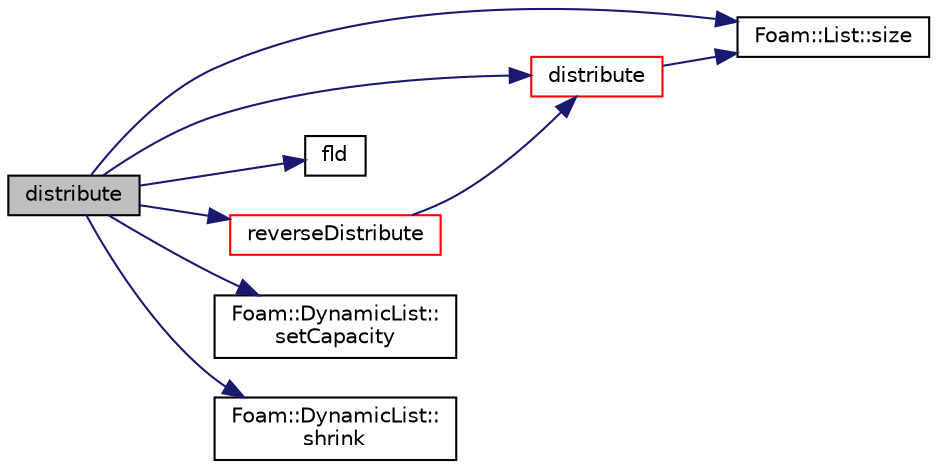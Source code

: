 digraph "distribute"
{
  bgcolor="transparent";
  edge [fontname="Helvetica",fontsize="10",labelfontname="Helvetica",labelfontsize="10"];
  node [fontname="Helvetica",fontsize="10",shape=record];
  rankdir="LR";
  Node1684 [label="distribute",height=0.2,width=0.4,color="black", fillcolor="grey75", style="filled", fontcolor="black"];
  Node1684 -> Node1685 [color="midnightblue",fontsize="10",style="solid",fontname="Helvetica"];
  Node1685 [label="distribute",height=0.2,width=0.4,color="red",URL="$a28525.html#a333f631776644ef8e70cae68822cc5d5",tooltip="Distribute data. Note:schedule only used for Pstream::scheduled. "];
  Node1685 -> Node1736 [color="midnightblue",fontsize="10",style="solid",fontname="Helvetica"];
  Node1736 [label="Foam::List::size",height=0.2,width=0.4,color="black",URL="$a26833.html#a8a5f6fa29bd4b500caf186f60245b384",tooltip="Override size to be inconsistent with allocated storage. "];
  Node1684 -> Node1739 [color="midnightblue",fontsize="10",style="solid",fontname="Helvetica"];
  Node1739 [label="fld",height=0.2,width=0.4,color="black",URL="$a19337.html#a378472d1f8b33eeefbda63a947476c8c"];
  Node1684 -> Node1740 [color="midnightblue",fontsize="10",style="solid",fontname="Helvetica"];
  Node1740 [label="reverseDistribute",height=0.2,width=0.4,color="red",URL="$a28525.html#a23fa6b156e1c9fb2b98609c2269be561",tooltip="Reverse distribute data using default commsType. "];
  Node1740 -> Node1685 [color="midnightblue",fontsize="10",style="solid",fontname="Helvetica"];
  Node1684 -> Node1744 [color="midnightblue",fontsize="10",style="solid",fontname="Helvetica"];
  Node1744 [label="Foam::DynamicList::\lsetCapacity",height=0.2,width=0.4,color="black",URL="$a27005.html#a3769bf93f15609625d62b693c566bcd1",tooltip="Alter the size of the underlying storage. "];
  Node1684 -> Node1745 [color="midnightblue",fontsize="10",style="solid",fontname="Helvetica"];
  Node1745 [label="Foam::DynamicList::\lshrink",height=0.2,width=0.4,color="black",URL="$a27005.html#a88964e734acd91f096c914d0cc5a6e75",tooltip="Shrink the allocated space to the number of elements used. "];
  Node1684 -> Node1736 [color="midnightblue",fontsize="10",style="solid",fontname="Helvetica"];
}
